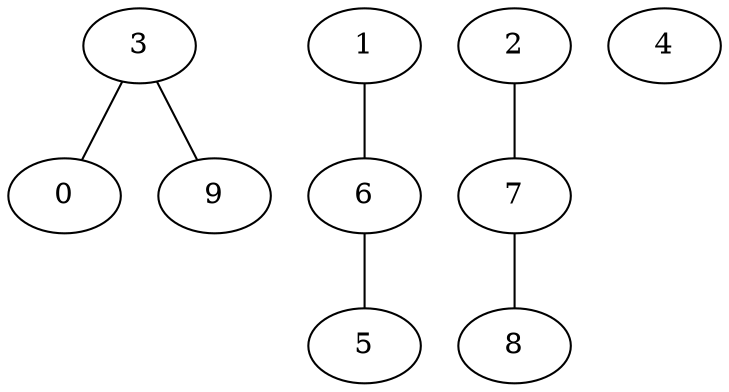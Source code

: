 graph "simple forest" {

	0 
	1
	2
	3
	4
	5
	6
	7
	8
	9
	1 -- 6 -- 5
	2 -- 7 -- 8
	3 -- 9
	3 -- 0
}
